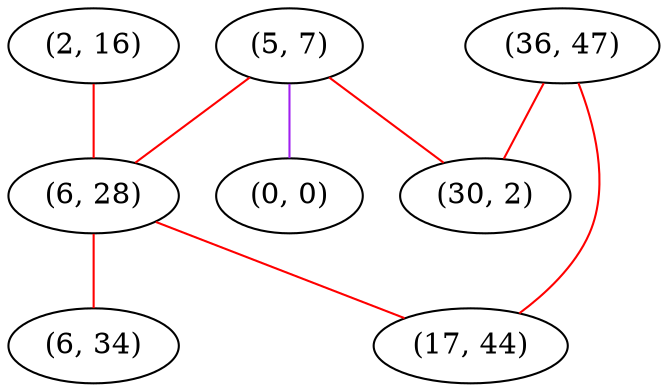 graph "" {
"(2, 16)";
"(5, 7)";
"(6, 28)";
"(36, 47)";
"(30, 2)";
"(0, 0)";
"(6, 34)";
"(17, 44)";
"(2, 16)" -- "(6, 28)"  [color=red, key=0, weight=1];
"(5, 7)" -- "(6, 28)"  [color=red, key=0, weight=1];
"(5, 7)" -- "(30, 2)"  [color=red, key=0, weight=1];
"(5, 7)" -- "(0, 0)"  [color=purple, key=0, weight=4];
"(6, 28)" -- "(6, 34)"  [color=red, key=0, weight=1];
"(6, 28)" -- "(17, 44)"  [color=red, key=0, weight=1];
"(36, 47)" -- "(30, 2)"  [color=red, key=0, weight=1];
"(36, 47)" -- "(17, 44)"  [color=red, key=0, weight=1];
}
